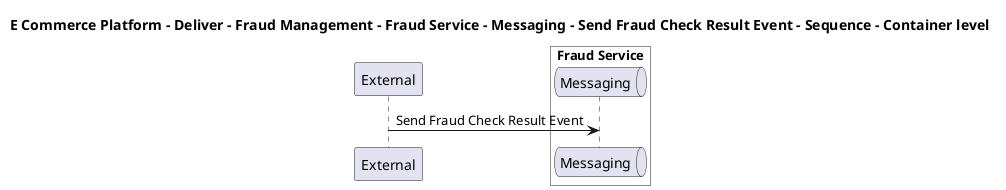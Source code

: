 @startuml

title E Commerce Platform - Deliver - Fraud Management - Fraud Service - Messaging - Send Fraud Check Result Event - Sequence - Container level

participant "External" as C4InterFlow.SoftwareSystems.ExternalSystem

box "Fraud Service" #White
    queue "Messaging" as ECommercePlatform.Deliver.FraudManagement.SoftwareSystems.FraudService.Containers.Messaging
end box


C4InterFlow.SoftwareSystems.ExternalSystem -> ECommercePlatform.Deliver.FraudManagement.SoftwareSystems.FraudService.Containers.Messaging : Send Fraud Check Result Event


@enduml

